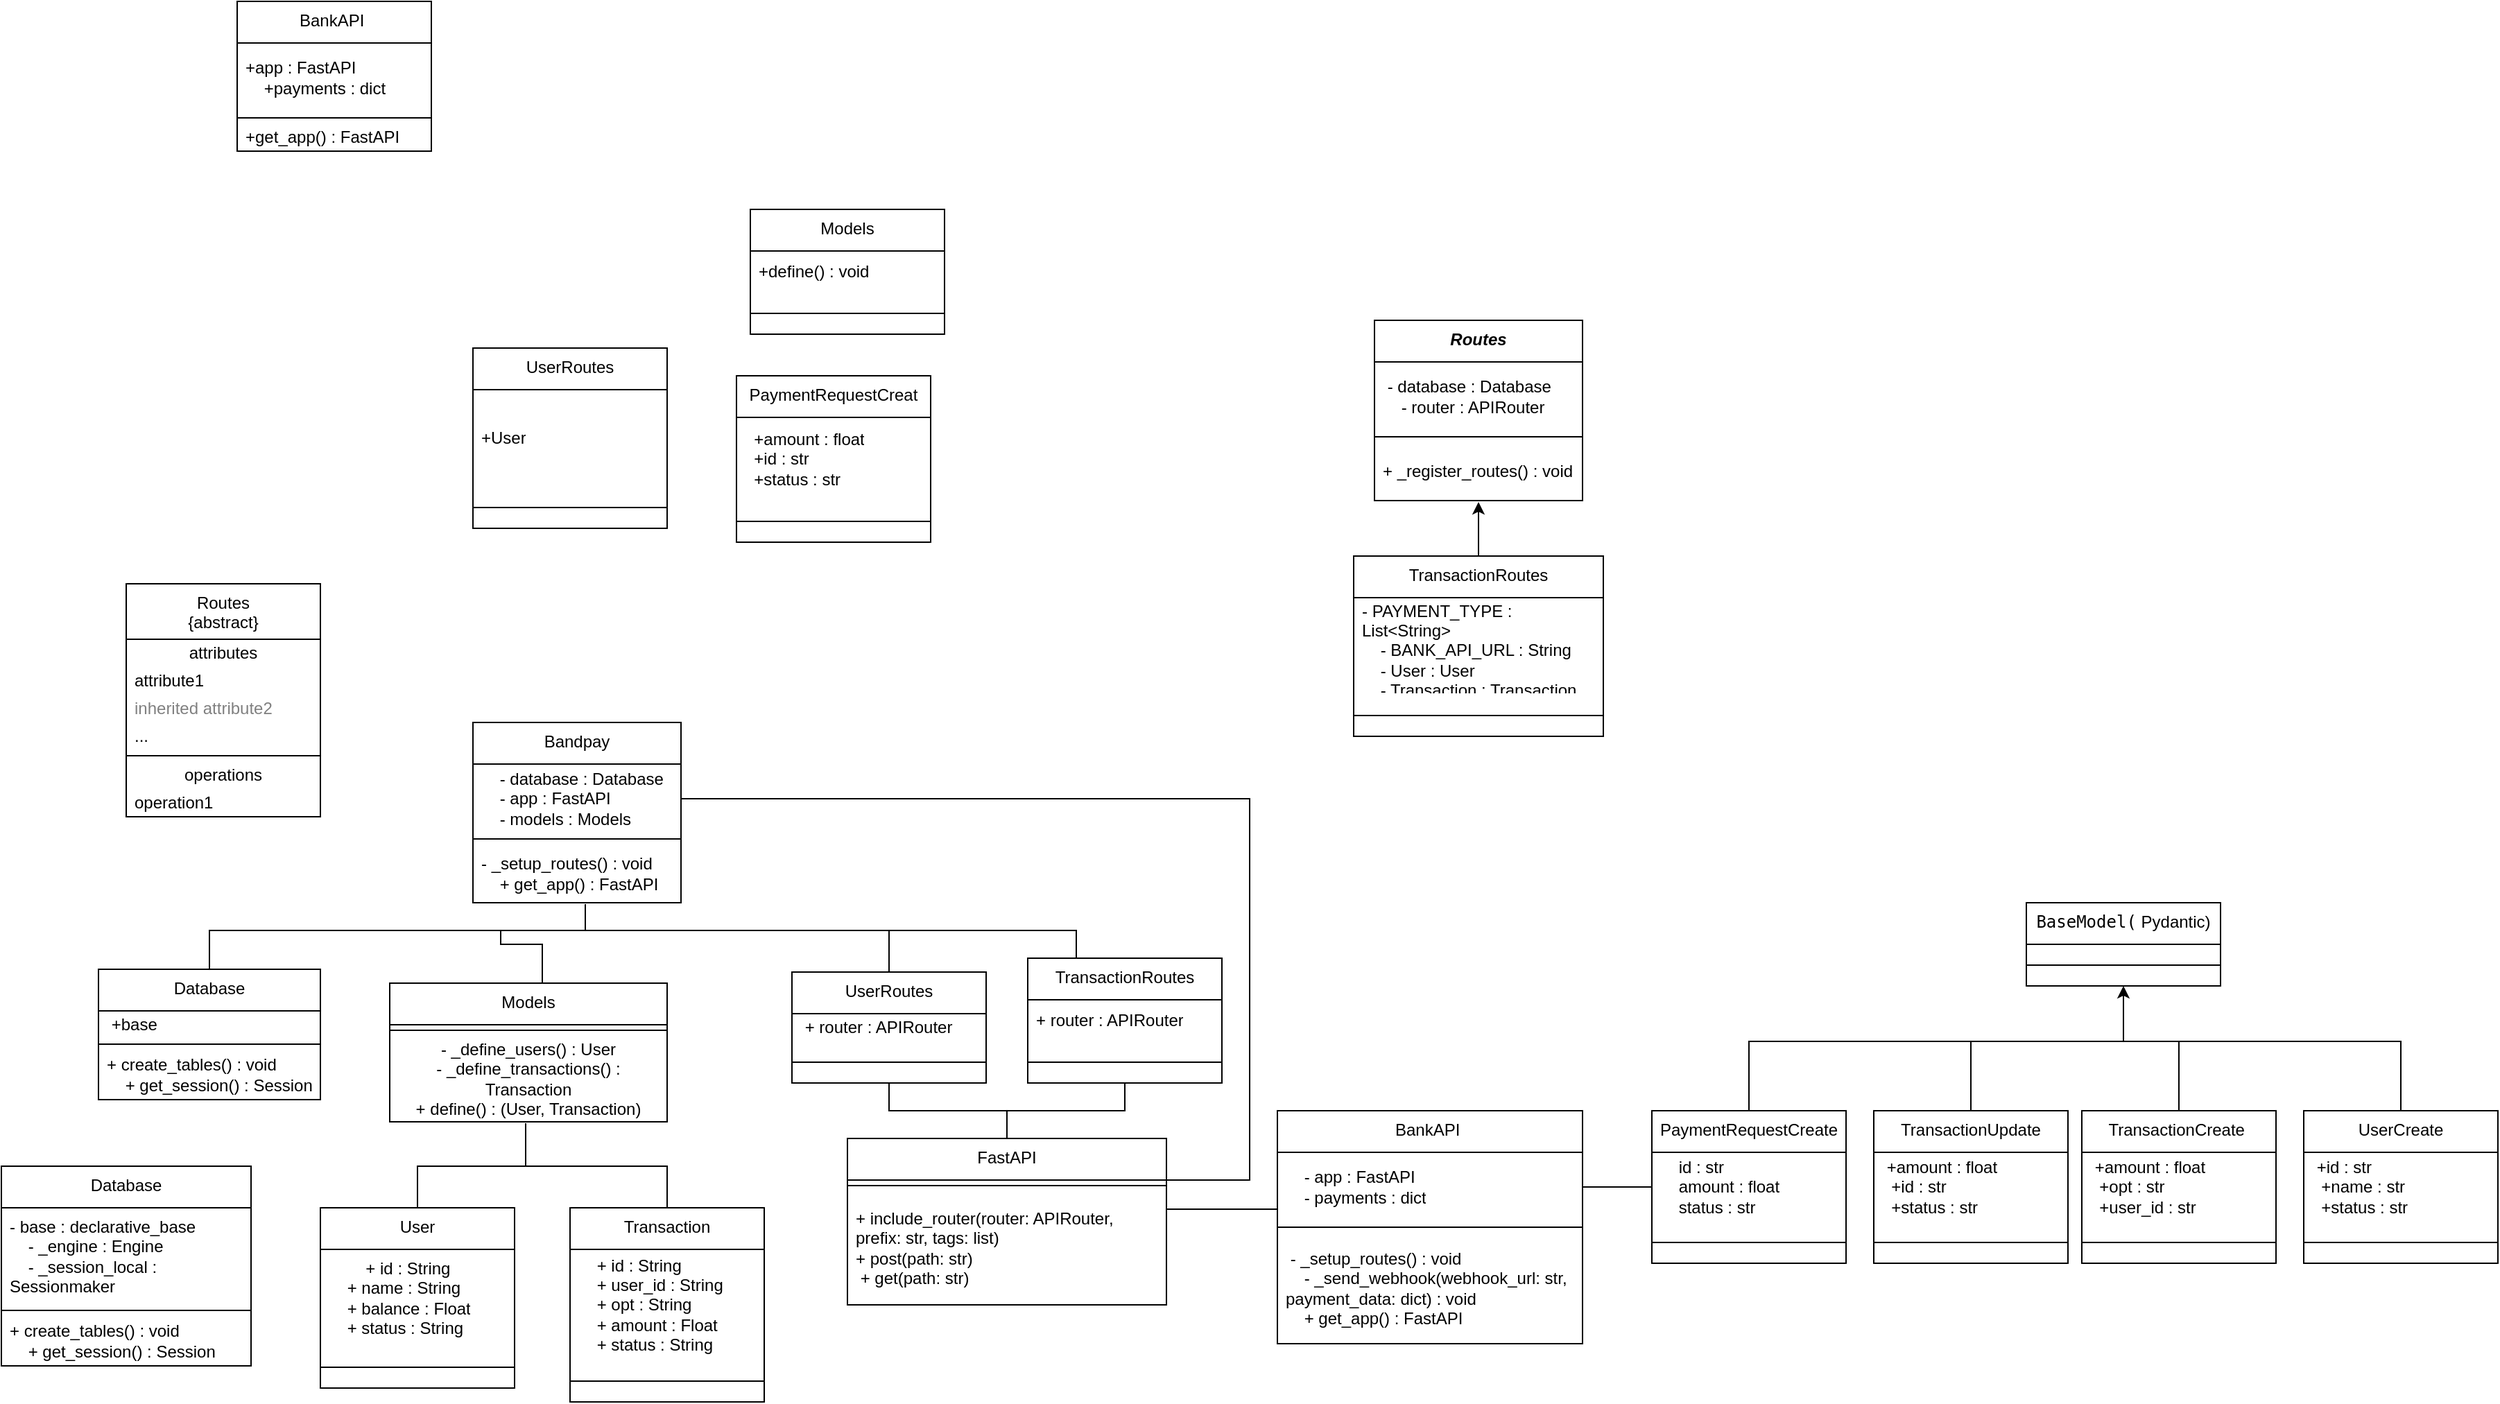 <mxfile version="26.0.5">
  <diagram name="Page-1" id="Opu10CO68IdQe3Ck3Klx">
    <mxGraphModel dx="1362" dy="765" grid="1" gridSize="10" guides="1" tooltips="1" connect="1" arrows="1" fold="1" page="1" pageScale="1" pageWidth="827" pageHeight="1169" math="0" shadow="0">
      <root>
        <mxCell id="0" />
        <mxCell id="1" parent="0" />
        <mxCell id="pH7Bs4LpN4uAQdPLpX-Y-2" value="Bandpay" style="swimlane;fontStyle=0;align=center;verticalAlign=top;childLayout=stackLayout;horizontal=1;startSize=30;horizontalStack=0;resizeParent=1;resizeParentMax=0;resizeLast=0;collapsible=0;marginBottom=0;html=1;whiteSpace=wrap;" vertex="1" parent="1">
          <mxGeometry x="370" y="610" width="150" height="130" as="geometry" />
        </mxCell>
        <mxCell id="pH7Bs4LpN4uAQdPLpX-Y-3" value="&lt;div&gt;&lt;div&gt;&amp;nbsp; &amp;nbsp; - database : Database&lt;/div&gt;&lt;div&gt;&amp;nbsp; &amp;nbsp; - app : FastAPI&lt;/div&gt;&lt;div&gt;&amp;nbsp; &amp;nbsp; - models : Models&lt;/div&gt;&lt;/div&gt;" style="text;html=1;strokeColor=none;fillColor=none;align=left;verticalAlign=middle;spacingLeft=4;spacingRight=4;overflow=hidden;rotatable=0;points=[[0,0.5],[1,0.5]];portConstraint=eastwest;whiteSpace=wrap;" vertex="1" parent="pH7Bs4LpN4uAQdPLpX-Y-2">
          <mxGeometry y="30" width="150" height="50" as="geometry" />
        </mxCell>
        <mxCell id="pH7Bs4LpN4uAQdPLpX-Y-4" value="" style="line;strokeWidth=1;fillColor=none;align=left;verticalAlign=middle;spacingTop=-1;spacingLeft=3;spacingRight=3;rotatable=0;labelPosition=right;points=[];portConstraint=eastwest;" vertex="1" parent="pH7Bs4LpN4uAQdPLpX-Y-2">
          <mxGeometry y="80" width="150" height="8" as="geometry" />
        </mxCell>
        <mxCell id="pH7Bs4LpN4uAQdPLpX-Y-5" value="&lt;div&gt;- _setup_routes() : void&lt;/div&gt;&lt;div&gt;&amp;nbsp; &amp;nbsp; + get_app() : FastAPI&lt;/div&gt;" style="text;html=1;strokeColor=none;fillColor=none;align=left;verticalAlign=middle;spacingLeft=4;spacingRight=4;overflow=hidden;rotatable=0;points=[[0,0.5],[1,0.5]];portConstraint=eastwest;whiteSpace=wrap;" vertex="1" parent="pH7Bs4LpN4uAQdPLpX-Y-2">
          <mxGeometry y="88" width="150" height="42" as="geometry" />
        </mxCell>
        <mxCell id="pH7Bs4LpN4uAQdPLpX-Y-6" value="Database" style="swimlane;fontStyle=0;align=center;verticalAlign=top;childLayout=stackLayout;horizontal=1;startSize=30;horizontalStack=0;resizeParent=1;resizeParentMax=0;resizeLast=0;collapsible=0;marginBottom=0;html=1;whiteSpace=wrap;" vertex="1" parent="1">
          <mxGeometry x="30" y="930" width="180" height="144" as="geometry" />
        </mxCell>
        <mxCell id="pH7Bs4LpN4uAQdPLpX-Y-7" value="&lt;div&gt;- base : declarative_base&lt;/div&gt;&lt;div&gt;&amp;nbsp; &amp;nbsp; - _engine : Engine&lt;/div&gt;&lt;div&gt;&amp;nbsp; &amp;nbsp; - _session_local : Sessionmaker&lt;/div&gt;" style="text;html=1;strokeColor=none;fillColor=none;align=left;verticalAlign=middle;spacingLeft=4;spacingRight=4;overflow=hidden;rotatable=0;points=[[0,0.5],[1,0.5]];portConstraint=eastwest;whiteSpace=wrap;" vertex="1" parent="pH7Bs4LpN4uAQdPLpX-Y-6">
          <mxGeometry y="30" width="180" height="70" as="geometry" />
        </mxCell>
        <mxCell id="pH7Bs4LpN4uAQdPLpX-Y-8" value="" style="line;strokeWidth=1;fillColor=none;align=left;verticalAlign=middle;spacingTop=-1;spacingLeft=3;spacingRight=3;rotatable=0;labelPosition=right;points=[];portConstraint=eastwest;" vertex="1" parent="pH7Bs4LpN4uAQdPLpX-Y-6">
          <mxGeometry y="100" width="180" height="8" as="geometry" />
        </mxCell>
        <mxCell id="pH7Bs4LpN4uAQdPLpX-Y-9" value="&lt;div&gt;+ create_tables() : void&lt;/div&gt;&lt;div&gt;&amp;nbsp; &amp;nbsp; + get_session() : Session&lt;/div&gt;" style="text;html=1;strokeColor=none;fillColor=none;align=left;verticalAlign=middle;spacingLeft=4;spacingRight=4;overflow=hidden;rotatable=0;points=[[0,0.5],[1,0.5]];portConstraint=eastwest;whiteSpace=wrap;" vertex="1" parent="pH7Bs4LpN4uAQdPLpX-Y-6">
          <mxGeometry y="108" width="180" height="36" as="geometry" />
        </mxCell>
        <mxCell id="pH7Bs4LpN4uAQdPLpX-Y-97" style="edgeStyle=orthogonalEdgeStyle;rounded=0;orthogonalLoop=1;jettySize=auto;html=1;endArrow=none;endFill=0;" edge="1" parent="1" source="pH7Bs4LpN4uAQdPLpX-Y-10">
          <mxGeometry relative="1" as="geometry">
            <mxPoint x="1600" y="840" as="targetPoint" />
            <Array as="points">
              <mxPoint x="1760" y="840" />
            </Array>
          </mxGeometry>
        </mxCell>
        <mxCell id="pH7Bs4LpN4uAQdPLpX-Y-10" value="UserCreate" style="swimlane;fontStyle=0;align=center;verticalAlign=top;childLayout=stackLayout;horizontal=1;startSize=30;horizontalStack=0;resizeParent=1;resizeParentMax=0;resizeLast=0;collapsible=0;marginBottom=0;html=1;whiteSpace=wrap;" vertex="1" parent="1">
          <mxGeometry x="1690" y="890" width="140" height="110" as="geometry" />
        </mxCell>
        <mxCell id="pH7Bs4LpN4uAQdPLpX-Y-11" value="&lt;div&gt;&amp;nbsp;+id : str&lt;/div&gt;&lt;div&gt;&amp;nbsp; +name : str&lt;/div&gt;&lt;div&gt;&amp;nbsp; +status : str&lt;/div&gt;" style="text;html=1;strokeColor=none;fillColor=none;align=left;verticalAlign=middle;spacingLeft=4;spacingRight=4;overflow=hidden;rotatable=0;points=[[0,0.5],[1,0.5]];portConstraint=eastwest;whiteSpace=wrap;" vertex="1" parent="pH7Bs4LpN4uAQdPLpX-Y-10">
          <mxGeometry y="30" width="140" height="50" as="geometry" />
        </mxCell>
        <mxCell id="pH7Bs4LpN4uAQdPLpX-Y-12" value="" style="line;strokeWidth=1;fillColor=none;align=left;verticalAlign=middle;spacingTop=-1;spacingLeft=3;spacingRight=3;rotatable=0;labelPosition=right;points=[];portConstraint=eastwest;" vertex="1" parent="pH7Bs4LpN4uAQdPLpX-Y-10">
          <mxGeometry y="80" width="140" height="30" as="geometry" />
        </mxCell>
        <mxCell id="pH7Bs4LpN4uAQdPLpX-Y-13" value="Models" style="swimlane;fontStyle=0;align=center;verticalAlign=top;childLayout=stackLayout;horizontal=1;startSize=30;horizontalStack=0;resizeParent=1;resizeParentMax=0;resizeLast=0;collapsible=0;marginBottom=0;html=1;whiteSpace=wrap;" vertex="1" parent="1">
          <mxGeometry x="570" y="240" width="140" height="90" as="geometry" />
        </mxCell>
        <mxCell id="pH7Bs4LpN4uAQdPLpX-Y-14" value="+define() : void" style="text;html=1;strokeColor=none;fillColor=none;align=left;verticalAlign=middle;spacingLeft=4;spacingRight=4;overflow=hidden;rotatable=0;points=[[0,0.5],[1,0.5]];portConstraint=eastwest;whiteSpace=wrap;" vertex="1" parent="pH7Bs4LpN4uAQdPLpX-Y-13">
          <mxGeometry y="30" width="140" height="30" as="geometry" />
        </mxCell>
        <mxCell id="pH7Bs4LpN4uAQdPLpX-Y-15" value="" style="line;strokeWidth=1;fillColor=none;align=left;verticalAlign=middle;spacingTop=-1;spacingLeft=3;spacingRight=3;rotatable=0;labelPosition=right;points=[];portConstraint=eastwest;" vertex="1" parent="pH7Bs4LpN4uAQdPLpX-Y-13">
          <mxGeometry y="60" width="140" height="30" as="geometry" />
        </mxCell>
        <mxCell id="pH7Bs4LpN4uAQdPLpX-Y-16" value="BankAPI&amp;nbsp;" style="swimlane;fontStyle=0;align=center;verticalAlign=top;childLayout=stackLayout;horizontal=1;startSize=30;horizontalStack=0;resizeParent=1;resizeParentMax=0;resizeLast=0;collapsible=0;marginBottom=0;html=1;whiteSpace=wrap;" vertex="1" parent="1">
          <mxGeometry x="200" y="90" width="140" height="108" as="geometry" />
        </mxCell>
        <mxCell id="pH7Bs4LpN4uAQdPLpX-Y-17" value="&lt;div&gt;&lt;div&gt;+app : FastAPI&lt;/div&gt;&lt;div&gt;&amp;nbsp; &amp;nbsp; +payments : dict&lt;/div&gt;&lt;/div&gt;" style="text;html=1;strokeColor=none;fillColor=none;align=left;verticalAlign=middle;spacingLeft=4;spacingRight=4;overflow=hidden;rotatable=0;points=[[0,0.5],[1,0.5]];portConstraint=eastwest;whiteSpace=wrap;" vertex="1" parent="pH7Bs4LpN4uAQdPLpX-Y-16">
          <mxGeometry y="30" width="140" height="50" as="geometry" />
        </mxCell>
        <mxCell id="pH7Bs4LpN4uAQdPLpX-Y-18" value="" style="line;strokeWidth=1;fillColor=none;align=left;verticalAlign=middle;spacingTop=-1;spacingLeft=3;spacingRight=3;rotatable=0;labelPosition=right;points=[];portConstraint=eastwest;" vertex="1" parent="pH7Bs4LpN4uAQdPLpX-Y-16">
          <mxGeometry y="80" width="140" height="8" as="geometry" />
        </mxCell>
        <mxCell id="pH7Bs4LpN4uAQdPLpX-Y-19" value="+get_app() : FastAPI" style="text;html=1;strokeColor=none;fillColor=none;align=left;verticalAlign=middle;spacingLeft=4;spacingRight=4;overflow=hidden;rotatable=0;points=[[0,0.5],[1,0.5]];portConstraint=eastwest;whiteSpace=wrap;" vertex="1" parent="pH7Bs4LpN4uAQdPLpX-Y-16">
          <mxGeometry y="88" width="140" height="20" as="geometry" />
        </mxCell>
        <mxCell id="pH7Bs4LpN4uAQdPLpX-Y-23" value="TransactionRoutes" style="swimlane;fontStyle=0;align=center;verticalAlign=top;childLayout=stackLayout;horizontal=1;startSize=30;horizontalStack=0;resizeParent=1;resizeParentMax=0;resizeLast=0;collapsible=0;marginBottom=0;html=1;whiteSpace=wrap;" vertex="1" parent="1">
          <mxGeometry x="1005" y="490" width="180" height="130" as="geometry" />
        </mxCell>
        <mxCell id="pH7Bs4LpN4uAQdPLpX-Y-24" value="&lt;div&gt;- PAYMENT_TYPE : List&amp;lt;String&amp;gt;&lt;/div&gt;&lt;div&gt;&amp;nbsp; &amp;nbsp; - BANK_API_URL : String&lt;/div&gt;&lt;div&gt;&amp;nbsp; &amp;nbsp; - User : User&lt;/div&gt;&lt;div&gt;&amp;nbsp; &amp;nbsp; - Transaction : Transaction&lt;/div&gt;" style="text;html=1;strokeColor=none;fillColor=none;align=left;verticalAlign=middle;spacingLeft=4;spacingRight=4;overflow=hidden;rotatable=0;points=[[0,0.5],[1,0.5]];portConstraint=eastwest;whiteSpace=wrap;" vertex="1" parent="pH7Bs4LpN4uAQdPLpX-Y-23">
          <mxGeometry y="30" width="180" height="70" as="geometry" />
        </mxCell>
        <mxCell id="pH7Bs4LpN4uAQdPLpX-Y-25" value="" style="line;strokeWidth=1;fillColor=none;align=left;verticalAlign=middle;spacingTop=-1;spacingLeft=3;spacingRight=3;rotatable=0;labelPosition=right;points=[];portConstraint=eastwest;" vertex="1" parent="pH7Bs4LpN4uAQdPLpX-Y-23">
          <mxGeometry y="100" width="180" height="30" as="geometry" />
        </mxCell>
        <mxCell id="pH7Bs4LpN4uAQdPLpX-Y-26" value="UserRoutes" style="swimlane;fontStyle=0;align=center;verticalAlign=top;childLayout=stackLayout;horizontal=1;startSize=30;horizontalStack=0;resizeParent=1;resizeParentMax=0;resizeLast=0;collapsible=0;marginBottom=0;html=1;whiteSpace=wrap;" vertex="1" parent="1">
          <mxGeometry x="370" y="340" width="140" height="130" as="geometry" />
        </mxCell>
        <mxCell id="pH7Bs4LpN4uAQdPLpX-Y-27" value="+User" style="text;html=1;strokeColor=none;fillColor=none;align=left;verticalAlign=middle;spacingLeft=4;spacingRight=4;overflow=hidden;rotatable=0;points=[[0,0.5],[1,0.5]];portConstraint=eastwest;whiteSpace=wrap;" vertex="1" parent="pH7Bs4LpN4uAQdPLpX-Y-26">
          <mxGeometry y="30" width="140" height="70" as="geometry" />
        </mxCell>
        <mxCell id="pH7Bs4LpN4uAQdPLpX-Y-28" value="" style="line;strokeWidth=1;fillColor=none;align=left;verticalAlign=middle;spacingTop=-1;spacingLeft=3;spacingRight=3;rotatable=0;labelPosition=right;points=[];portConstraint=eastwest;" vertex="1" parent="pH7Bs4LpN4uAQdPLpX-Y-26">
          <mxGeometry y="100" width="140" height="30" as="geometry" />
        </mxCell>
        <mxCell id="pH7Bs4LpN4uAQdPLpX-Y-29" value="PaymentRequestCreat" style="swimlane;fontStyle=0;align=center;verticalAlign=top;childLayout=stackLayout;horizontal=1;startSize=30;horizontalStack=0;resizeParent=1;resizeParentMax=0;resizeLast=0;collapsible=0;marginBottom=0;html=1;whiteSpace=wrap;" vertex="1" parent="1">
          <mxGeometry x="560" y="360" width="140" height="120" as="geometry" />
        </mxCell>
        <mxCell id="pH7Bs4LpN4uAQdPLpX-Y-30" value="&lt;div&gt;&amp;nbsp; +amount : float&lt;/div&gt;&lt;div&gt;&amp;nbsp; +id : str&lt;/div&gt;&lt;div&gt;&amp;nbsp; +status : str&lt;/div&gt;" style="text;html=1;strokeColor=none;fillColor=none;align=left;verticalAlign=middle;spacingLeft=4;spacingRight=4;overflow=hidden;rotatable=0;points=[[0,0.5],[1,0.5]];portConstraint=eastwest;whiteSpace=wrap;" vertex="1" parent="pH7Bs4LpN4uAQdPLpX-Y-29">
          <mxGeometry y="30" width="140" height="60" as="geometry" />
        </mxCell>
        <mxCell id="pH7Bs4LpN4uAQdPLpX-Y-31" value="" style="line;strokeWidth=1;fillColor=none;align=left;verticalAlign=middle;spacingTop=-1;spacingLeft=3;spacingRight=3;rotatable=0;labelPosition=right;points=[];portConstraint=eastwest;" vertex="1" parent="pH7Bs4LpN4uAQdPLpX-Y-29">
          <mxGeometry y="90" width="140" height="30" as="geometry" />
        </mxCell>
        <mxCell id="pH7Bs4LpN4uAQdPLpX-Y-100" style="edgeStyle=orthogonalEdgeStyle;rounded=0;orthogonalLoop=1;jettySize=auto;html=1;endArrow=none;endFill=0;exitX=0.5;exitY=0;exitDx=0;exitDy=0;" edge="1" parent="1" source="pH7Bs4LpN4uAQdPLpX-Y-32">
          <mxGeometry relative="1" as="geometry">
            <mxPoint x="400" y="930" as="targetPoint" />
            <Array as="points">
              <mxPoint x="510" y="930" />
            </Array>
          </mxGeometry>
        </mxCell>
        <mxCell id="pH7Bs4LpN4uAQdPLpX-Y-32" value="Transaction" style="swimlane;fontStyle=0;align=center;verticalAlign=top;childLayout=stackLayout;horizontal=1;startSize=30;horizontalStack=0;resizeParent=1;resizeParentMax=0;resizeLast=0;collapsible=0;marginBottom=0;html=1;whiteSpace=wrap;" vertex="1" parent="1">
          <mxGeometry x="440" y="960" width="140" height="140" as="geometry" />
        </mxCell>
        <mxCell id="pH7Bs4LpN4uAQdPLpX-Y-33" value="&lt;div&gt;&amp;nbsp; &amp;nbsp; + id : String&lt;/div&gt;&lt;div&gt;&amp;nbsp; &amp;nbsp; + user_id : String&lt;/div&gt;&lt;div&gt;&amp;nbsp; &amp;nbsp; + opt : String&lt;/div&gt;&lt;div&gt;&amp;nbsp; &amp;nbsp; + amount : Float&lt;/div&gt;&lt;div&gt;&amp;nbsp; &amp;nbsp; + status : String&lt;/div&gt;" style="text;html=1;strokeColor=none;fillColor=none;align=left;verticalAlign=middle;spacingLeft=4;spacingRight=4;overflow=hidden;rotatable=0;points=[[0,0.5],[1,0.5]];portConstraint=eastwest;whiteSpace=wrap;" vertex="1" parent="pH7Bs4LpN4uAQdPLpX-Y-32">
          <mxGeometry y="30" width="140" height="80" as="geometry" />
        </mxCell>
        <mxCell id="pH7Bs4LpN4uAQdPLpX-Y-34" value="" style="line;strokeWidth=1;fillColor=none;align=left;verticalAlign=middle;spacingTop=-1;spacingLeft=3;spacingRight=3;rotatable=0;labelPosition=right;points=[];portConstraint=eastwest;" vertex="1" parent="pH7Bs4LpN4uAQdPLpX-Y-32">
          <mxGeometry y="110" width="140" height="30" as="geometry" />
        </mxCell>
        <mxCell id="pH7Bs4LpN4uAQdPLpX-Y-96" style="edgeStyle=orthogonalEdgeStyle;rounded=0;orthogonalLoop=1;jettySize=auto;html=1;endArrow=none;endFill=0;" edge="1" parent="1" source="pH7Bs4LpN4uAQdPLpX-Y-35">
          <mxGeometry relative="1" as="geometry">
            <mxPoint x="1560" y="840" as="targetPoint" />
            <Array as="points">
              <mxPoint x="1600" y="840" />
              <mxPoint x="1550" y="840" />
            </Array>
          </mxGeometry>
        </mxCell>
        <mxCell id="pH7Bs4LpN4uAQdPLpX-Y-35" value="TransactionCreate&amp;nbsp;" style="swimlane;fontStyle=0;align=center;verticalAlign=top;childLayout=stackLayout;horizontal=1;startSize=30;horizontalStack=0;resizeParent=1;resizeParentMax=0;resizeLast=0;collapsible=0;marginBottom=0;html=1;whiteSpace=wrap;" vertex="1" parent="1">
          <mxGeometry x="1530" y="890" width="140" height="110" as="geometry" />
        </mxCell>
        <mxCell id="pH7Bs4LpN4uAQdPLpX-Y-36" value="&lt;div&gt;&amp;nbsp;+amount : float&lt;/div&gt;&lt;div&gt;&amp;nbsp; +opt : str&lt;/div&gt;&lt;div&gt;&amp;nbsp; +user_id : str&lt;/div&gt;" style="text;html=1;strokeColor=none;fillColor=none;align=left;verticalAlign=middle;spacingLeft=4;spacingRight=4;overflow=hidden;rotatable=0;points=[[0,0.5],[1,0.5]];portConstraint=eastwest;whiteSpace=wrap;" vertex="1" parent="pH7Bs4LpN4uAQdPLpX-Y-35">
          <mxGeometry y="30" width="140" height="50" as="geometry" />
        </mxCell>
        <mxCell id="pH7Bs4LpN4uAQdPLpX-Y-37" value="" style="line;strokeWidth=1;fillColor=none;align=left;verticalAlign=middle;spacingTop=-1;spacingLeft=3;spacingRight=3;rotatable=0;labelPosition=right;points=[];portConstraint=eastwest;" vertex="1" parent="pH7Bs4LpN4uAQdPLpX-Y-35">
          <mxGeometry y="80" width="140" height="30" as="geometry" />
        </mxCell>
        <mxCell id="pH7Bs4LpN4uAQdPLpX-Y-98" style="edgeStyle=orthogonalEdgeStyle;rounded=0;orthogonalLoop=1;jettySize=auto;html=1;exitX=0.5;exitY=0;exitDx=0;exitDy=0;endArrow=none;endFill=0;" edge="1" parent="1" source="pH7Bs4LpN4uAQdPLpX-Y-38">
          <mxGeometry relative="1" as="geometry">
            <mxPoint x="1450" y="840" as="targetPoint" />
          </mxGeometry>
        </mxCell>
        <mxCell id="pH7Bs4LpN4uAQdPLpX-Y-38" value="TransactionUpdate" style="swimlane;fontStyle=0;align=center;verticalAlign=top;childLayout=stackLayout;horizontal=1;startSize=30;horizontalStack=0;resizeParent=1;resizeParentMax=0;resizeLast=0;collapsible=0;marginBottom=0;html=1;whiteSpace=wrap;" vertex="1" parent="1">
          <mxGeometry x="1380" y="890" width="140" height="110" as="geometry" />
        </mxCell>
        <mxCell id="pH7Bs4LpN4uAQdPLpX-Y-39" value="&lt;div&gt;&amp;nbsp;+amount : float&lt;/div&gt;&lt;div&gt;&amp;nbsp; +id : str&lt;/div&gt;&lt;div&gt;&amp;nbsp; +status : str&lt;/div&gt;" style="text;html=1;strokeColor=none;fillColor=none;align=left;verticalAlign=middle;spacingLeft=4;spacingRight=4;overflow=hidden;rotatable=0;points=[[0,0.5],[1,0.5]];portConstraint=eastwest;whiteSpace=wrap;" vertex="1" parent="pH7Bs4LpN4uAQdPLpX-Y-38">
          <mxGeometry y="30" width="140" height="50" as="geometry" />
        </mxCell>
        <mxCell id="pH7Bs4LpN4uAQdPLpX-Y-40" value="" style="line;strokeWidth=1;fillColor=none;align=left;verticalAlign=middle;spacingTop=-1;spacingLeft=3;spacingRight=3;rotatable=0;labelPosition=right;points=[];portConstraint=eastwest;" vertex="1" parent="pH7Bs4LpN4uAQdPLpX-Y-38">
          <mxGeometry y="80" width="140" height="30" as="geometry" />
        </mxCell>
        <mxCell id="pH7Bs4LpN4uAQdPLpX-Y-41" value="User" style="swimlane;fontStyle=0;align=center;verticalAlign=top;childLayout=stackLayout;horizontal=1;startSize=30;horizontalStack=0;resizeParent=1;resizeParentMax=0;resizeLast=0;collapsible=0;marginBottom=0;html=1;whiteSpace=wrap;" vertex="1" parent="1">
          <mxGeometry x="260" y="960" width="140" height="130" as="geometry" />
        </mxCell>
        <mxCell id="pH7Bs4LpN4uAQdPLpX-Y-42" value="&lt;div&gt;&amp;nbsp;&lt;span style=&quot;white-space: pre;&quot;&gt;&#x9;&lt;/span&gt;+ id : String&lt;/div&gt;&lt;div&gt;&amp;nbsp; &amp;nbsp; + name : String&lt;/div&gt;&lt;div&gt;&amp;nbsp; &amp;nbsp; + balance : Float&lt;/div&gt;&lt;div&gt;&amp;nbsp; &amp;nbsp; + status : String&lt;/div&gt;" style="text;html=1;strokeColor=none;fillColor=none;align=left;verticalAlign=middle;spacingLeft=4;spacingRight=4;overflow=hidden;rotatable=0;points=[[0,0.5],[1,0.5]];portConstraint=eastwest;whiteSpace=wrap;" vertex="1" parent="pH7Bs4LpN4uAQdPLpX-Y-41">
          <mxGeometry y="30" width="140" height="70" as="geometry" />
        </mxCell>
        <mxCell id="pH7Bs4LpN4uAQdPLpX-Y-43" value="" style="line;strokeWidth=1;fillColor=none;align=left;verticalAlign=middle;spacingTop=-1;spacingLeft=3;spacingRight=3;rotatable=0;labelPosition=right;points=[];portConstraint=eastwest;" vertex="1" parent="pH7Bs4LpN4uAQdPLpX-Y-41">
          <mxGeometry y="100" width="140" height="30" as="geometry" />
        </mxCell>
        <mxCell id="pH7Bs4LpN4uAQdPLpX-Y-44" value="Database" style="swimlane;fontStyle=0;align=center;verticalAlign=top;childLayout=stackLayout;horizontal=1;startSize=30;horizontalStack=0;resizeParent=1;resizeParentMax=0;resizeLast=0;collapsible=0;marginBottom=0;html=1;whiteSpace=wrap;" vertex="1" parent="1">
          <mxGeometry x="100" y="788" width="160" height="94" as="geometry" />
        </mxCell>
        <mxCell id="pH7Bs4LpN4uAQdPLpX-Y-45" value="&lt;div&gt;&lt;div&gt;&amp;nbsp;+base&lt;/div&gt;&lt;div&gt;&amp;nbsp;&amp;nbsp;&lt;/div&gt;&lt;/div&gt;" style="text;html=1;strokeColor=none;fillColor=none;align=left;verticalAlign=middle;spacingLeft=4;spacingRight=4;overflow=hidden;rotatable=0;points=[[0,0.5],[1,0.5]];portConstraint=eastwest;whiteSpace=wrap;" vertex="1" parent="pH7Bs4LpN4uAQdPLpX-Y-44">
          <mxGeometry y="30" width="160" height="20" as="geometry" />
        </mxCell>
        <mxCell id="pH7Bs4LpN4uAQdPLpX-Y-46" value="" style="line;strokeWidth=1;fillColor=none;align=left;verticalAlign=middle;spacingTop=-1;spacingLeft=3;spacingRight=3;rotatable=0;labelPosition=right;points=[];portConstraint=eastwest;" vertex="1" parent="pH7Bs4LpN4uAQdPLpX-Y-44">
          <mxGeometry y="50" width="160" height="8" as="geometry" />
        </mxCell>
        <mxCell id="pH7Bs4LpN4uAQdPLpX-Y-47" value="&lt;div&gt;+ create_tables() : void&lt;/div&gt;&lt;div&gt;&amp;nbsp; &amp;nbsp; + get_session() : Session&lt;/div&gt;" style="text;html=1;strokeColor=none;fillColor=none;align=left;verticalAlign=middle;spacingLeft=4;spacingRight=4;overflow=hidden;rotatable=0;points=[[0,0.5],[1,0.5]];portConstraint=eastwest;whiteSpace=wrap;" vertex="1" parent="pH7Bs4LpN4uAQdPLpX-Y-44">
          <mxGeometry y="58" width="160" height="36" as="geometry" />
        </mxCell>
        <mxCell id="pH7Bs4LpN4uAQdPLpX-Y-75" style="edgeStyle=orthogonalEdgeStyle;rounded=0;orthogonalLoop=1;jettySize=auto;html=1;exitX=0.5;exitY=1;exitDx=0;exitDy=0;entryX=0.5;entryY=0;entryDx=0;entryDy=0;endArrow=none;endFill=0;" edge="1" parent="1" source="pH7Bs4LpN4uAQdPLpX-Y-54" target="pH7Bs4LpN4uAQdPLpX-Y-60">
          <mxGeometry relative="1" as="geometry" />
        </mxCell>
        <mxCell id="pH7Bs4LpN4uAQdPLpX-Y-54" value="UserRoutes" style="swimlane;fontStyle=0;align=center;verticalAlign=top;childLayout=stackLayout;horizontal=1;startSize=30;horizontalStack=0;resizeParent=1;resizeParentMax=0;resizeLast=0;collapsible=0;marginBottom=0;html=1;whiteSpace=wrap;" vertex="1" parent="1">
          <mxGeometry x="600" y="790" width="140" height="80" as="geometry" />
        </mxCell>
        <mxCell id="pH7Bs4LpN4uAQdPLpX-Y-55" value="&amp;nbsp;+ router : APIRouter" style="text;html=1;strokeColor=none;fillColor=none;align=left;verticalAlign=middle;spacingLeft=4;spacingRight=4;overflow=hidden;rotatable=0;points=[[0,0.5],[1,0.5]];portConstraint=eastwest;whiteSpace=wrap;" vertex="1" parent="pH7Bs4LpN4uAQdPLpX-Y-54">
          <mxGeometry y="30" width="140" height="20" as="geometry" />
        </mxCell>
        <mxCell id="pH7Bs4LpN4uAQdPLpX-Y-56" value="" style="line;strokeWidth=1;fillColor=none;align=left;verticalAlign=middle;spacingTop=-1;spacingLeft=3;spacingRight=3;rotatable=0;labelPosition=right;points=[];portConstraint=eastwest;" vertex="1" parent="pH7Bs4LpN4uAQdPLpX-Y-54">
          <mxGeometry y="50" width="140" height="30" as="geometry" />
        </mxCell>
        <mxCell id="pH7Bs4LpN4uAQdPLpX-Y-74" style="edgeStyle=orthogonalEdgeStyle;rounded=0;orthogonalLoop=1;jettySize=auto;html=1;exitX=0.5;exitY=1;exitDx=0;exitDy=0;entryX=0.5;entryY=0;entryDx=0;entryDy=0;endArrow=none;endFill=0;" edge="1" parent="1" source="pH7Bs4LpN4uAQdPLpX-Y-57" target="pH7Bs4LpN4uAQdPLpX-Y-60">
          <mxGeometry relative="1" as="geometry" />
        </mxCell>
        <mxCell id="pH7Bs4LpN4uAQdPLpX-Y-77" style="edgeStyle=orthogonalEdgeStyle;rounded=0;orthogonalLoop=1;jettySize=auto;html=1;exitX=0.25;exitY=0;exitDx=0;exitDy=0;endArrow=none;endFill=0;" edge="1" parent="1" source="pH7Bs4LpN4uAQdPLpX-Y-57">
          <mxGeometry relative="1" as="geometry">
            <mxPoint x="670" y="760" as="targetPoint" />
            <Array as="points">
              <mxPoint x="805" y="760" />
            </Array>
          </mxGeometry>
        </mxCell>
        <mxCell id="pH7Bs4LpN4uAQdPLpX-Y-57" value="TransactionRoutes" style="swimlane;fontStyle=0;align=center;verticalAlign=top;childLayout=stackLayout;horizontal=1;startSize=30;horizontalStack=0;resizeParent=1;resizeParentMax=0;resizeLast=0;collapsible=0;marginBottom=0;html=1;whiteSpace=wrap;" vertex="1" parent="1">
          <mxGeometry x="770" y="780" width="140" height="90" as="geometry" />
        </mxCell>
        <mxCell id="pH7Bs4LpN4uAQdPLpX-Y-58" value="+ router : APIRouter" style="text;html=1;strokeColor=none;fillColor=none;align=left;verticalAlign=middle;spacingLeft=4;spacingRight=4;overflow=hidden;rotatable=0;points=[[0,0.5],[1,0.5]];portConstraint=eastwest;whiteSpace=wrap;" vertex="1" parent="pH7Bs4LpN4uAQdPLpX-Y-57">
          <mxGeometry y="30" width="140" height="30" as="geometry" />
        </mxCell>
        <mxCell id="pH7Bs4LpN4uAQdPLpX-Y-59" value="" style="line;strokeWidth=1;fillColor=none;align=left;verticalAlign=middle;spacingTop=-1;spacingLeft=3;spacingRight=3;rotatable=0;labelPosition=right;points=[];portConstraint=eastwest;" vertex="1" parent="pH7Bs4LpN4uAQdPLpX-Y-57">
          <mxGeometry y="60" width="140" height="30" as="geometry" />
        </mxCell>
        <mxCell id="pH7Bs4LpN4uAQdPLpX-Y-60" value="FastAPI" style="swimlane;fontStyle=0;align=center;verticalAlign=top;childLayout=stackLayout;horizontal=1;startSize=30;horizontalStack=0;resizeParent=1;resizeParentMax=0;resizeLast=0;collapsible=0;marginBottom=0;html=1;whiteSpace=wrap;" vertex="1" parent="1">
          <mxGeometry x="640" y="910" width="230" height="120" as="geometry" />
        </mxCell>
        <mxCell id="pH7Bs4LpN4uAQdPLpX-Y-62" value="" style="line;strokeWidth=1;fillColor=none;align=left;verticalAlign=middle;spacingTop=-1;spacingLeft=3;spacingRight=3;rotatable=0;labelPosition=right;points=[];portConstraint=eastwest;" vertex="1" parent="pH7Bs4LpN4uAQdPLpX-Y-60">
          <mxGeometry y="30" width="230" height="8" as="geometry" />
        </mxCell>
        <mxCell id="pH7Bs4LpN4uAQdPLpX-Y-63" value="+ include_router(router: APIRouter, prefix: str, tags: list)&lt;div&gt;&lt;div&gt;+ post(path: str)&lt;/div&gt;&lt;div&gt;&amp;nbsp;+ get(path: str)&lt;/div&gt;&lt;/div&gt;" style="text;html=1;strokeColor=none;fillColor=none;align=left;verticalAlign=middle;spacingLeft=4;spacingRight=4;overflow=hidden;rotatable=0;points=[[0,0.5],[1,0.5]];portConstraint=eastwest;whiteSpace=wrap;" vertex="1" parent="pH7Bs4LpN4uAQdPLpX-Y-60">
          <mxGeometry y="38" width="230" height="82" as="geometry" />
        </mxCell>
        <mxCell id="pH7Bs4LpN4uAQdPLpX-Y-70" style="edgeStyle=orthogonalEdgeStyle;rounded=0;orthogonalLoop=1;jettySize=auto;html=1;exitX=0.5;exitY=0;exitDx=0;exitDy=0;endArrow=none;endFill=0;" edge="1" parent="1" source="pH7Bs4LpN4uAQdPLpX-Y-65">
          <mxGeometry relative="1" as="geometry">
            <mxPoint x="390" y="760" as="targetPoint" />
            <Array as="points">
              <mxPoint x="420" y="798" />
              <mxPoint x="420" y="770" />
              <mxPoint x="390" y="770" />
            </Array>
          </mxGeometry>
        </mxCell>
        <mxCell id="pH7Bs4LpN4uAQdPLpX-Y-65" value="Models" style="swimlane;fontStyle=0;align=center;verticalAlign=top;childLayout=stackLayout;horizontal=1;startSize=30;horizontalStack=0;resizeParent=1;resizeParentMax=0;resizeLast=0;collapsible=0;marginBottom=0;html=1;whiteSpace=wrap;" vertex="1" parent="1">
          <mxGeometry x="310" y="798" width="200" height="100" as="geometry" />
        </mxCell>
        <mxCell id="pH7Bs4LpN4uAQdPLpX-Y-67" value="" style="line;strokeWidth=1;fillColor=none;align=left;verticalAlign=middle;spacingTop=-1;spacingLeft=3;spacingRight=3;rotatable=0;labelPosition=right;points=[];portConstraint=eastwest;" vertex="1" parent="pH7Bs4LpN4uAQdPLpX-Y-65">
          <mxGeometry y="30" width="200" height="8" as="geometry" />
        </mxCell>
        <mxCell id="pH7Bs4LpN4uAQdPLpX-Y-68" value="&lt;div style=&quot;&quot;&gt;&lt;span style=&quot;text-wrap-mode: nowrap; background-color: transparent; color: light-dark(rgb(0, 0, 0), rgb(255, 255, 255));&quot;&gt;- _define_users() : User&lt;/span&gt;&lt;/div&gt;&lt;div style=&quot;&quot;&gt;&lt;span style=&quot;text-wrap-mode: nowrap;&quot;&gt;- _define_transactions() : Transaction&lt;/span&gt;&lt;/div&gt;&lt;div style=&quot;&quot;&gt;&lt;span style=&quot;background-color: transparent; color: light-dark(rgb(0, 0, 0), rgb(255, 255, 255)); text-wrap-mode: nowrap;&quot;&gt;+ define() : (User, Transaction)&lt;/span&gt;&lt;/div&gt;" style="text;html=1;strokeColor=none;fillColor=none;align=center;verticalAlign=middle;spacingLeft=4;spacingRight=4;overflow=hidden;rotatable=0;points=[[0,0.5],[1,0.5]];portConstraint=eastwest;whiteSpace=wrap;" vertex="1" parent="pH7Bs4LpN4uAQdPLpX-Y-65">
          <mxGeometry y="38" width="200" height="62" as="geometry" />
        </mxCell>
        <mxCell id="pH7Bs4LpN4uAQdPLpX-Y-69" style="edgeStyle=orthogonalEdgeStyle;rounded=0;orthogonalLoop=1;jettySize=auto;html=1;entryX=0.54;entryY=1.024;entryDx=0;entryDy=0;entryPerimeter=0;endArrow=none;endFill=0;" edge="1" parent="1" source="pH7Bs4LpN4uAQdPLpX-Y-44" target="pH7Bs4LpN4uAQdPLpX-Y-5">
          <mxGeometry relative="1" as="geometry">
            <Array as="points">
              <mxPoint x="180" y="760" />
              <mxPoint x="451" y="760" />
            </Array>
          </mxGeometry>
        </mxCell>
        <mxCell id="pH7Bs4LpN4uAQdPLpX-Y-71" style="edgeStyle=orthogonalEdgeStyle;rounded=0;orthogonalLoop=1;jettySize=auto;html=1;exitX=0.5;exitY=0;exitDx=0;exitDy=0;endArrow=none;endFill=0;" edge="1" parent="1" source="pH7Bs4LpN4uAQdPLpX-Y-54">
          <mxGeometry relative="1" as="geometry">
            <mxPoint x="446" y="760" as="targetPoint" />
            <Array as="points">
              <mxPoint x="670" y="760" />
              <mxPoint x="446" y="760" />
            </Array>
          </mxGeometry>
        </mxCell>
        <mxCell id="pH7Bs4LpN4uAQdPLpX-Y-73" style="edgeStyle=orthogonalEdgeStyle;rounded=0;orthogonalLoop=1;jettySize=auto;html=1;exitX=1;exitY=0.5;exitDx=0;exitDy=0;endArrow=none;endFill=0;entryX=1;entryY=0.25;entryDx=0;entryDy=0;" edge="1" parent="1" source="pH7Bs4LpN4uAQdPLpX-Y-3" target="pH7Bs4LpN4uAQdPLpX-Y-60">
          <mxGeometry relative="1" as="geometry">
            <mxPoint x="640" y="964" as="targetPoint" />
            <Array as="points">
              <mxPoint x="930" y="665" />
              <mxPoint x="930" y="940" />
            </Array>
          </mxGeometry>
        </mxCell>
        <mxCell id="pH7Bs4LpN4uAQdPLpX-Y-78" value="BankAPI&amp;nbsp;" style="swimlane;fontStyle=0;align=center;verticalAlign=top;childLayout=stackLayout;horizontal=1;startSize=30;horizontalStack=0;resizeParent=1;resizeParentMax=0;resizeLast=0;collapsible=0;marginBottom=0;html=1;whiteSpace=wrap;" vertex="1" parent="1">
          <mxGeometry x="950" y="890" width="220" height="168" as="geometry" />
        </mxCell>
        <mxCell id="pH7Bs4LpN4uAQdPLpX-Y-79" value="&lt;div&gt;&amp;nbsp; &amp;nbsp; - app : FastAPI&lt;/div&gt;&lt;div&gt;&amp;nbsp; &amp;nbsp; - payments : dict&lt;/div&gt;" style="text;html=1;strokeColor=none;fillColor=none;align=left;verticalAlign=middle;spacingLeft=4;spacingRight=4;overflow=hidden;rotatable=0;points=[[0,0.5],[1,0.5]];portConstraint=eastwest;whiteSpace=wrap;" vertex="1" parent="pH7Bs4LpN4uAQdPLpX-Y-78">
          <mxGeometry y="30" width="220" height="50" as="geometry" />
        </mxCell>
        <mxCell id="pH7Bs4LpN4uAQdPLpX-Y-80" value="" style="line;strokeWidth=1;fillColor=none;align=left;verticalAlign=middle;spacingTop=-1;spacingLeft=3;spacingRight=3;rotatable=0;labelPosition=right;points=[];portConstraint=eastwest;" vertex="1" parent="pH7Bs4LpN4uAQdPLpX-Y-78">
          <mxGeometry y="80" width="220" height="8" as="geometry" />
        </mxCell>
        <mxCell id="pH7Bs4LpN4uAQdPLpX-Y-81" value="&lt;div&gt;&amp;nbsp;- _setup_routes() : void&lt;/div&gt;&lt;div&gt;&amp;nbsp; &amp;nbsp; - _send_webhook(webhook_url: str, payment_data: dict) : void&lt;/div&gt;&lt;div&gt;&amp;nbsp; &amp;nbsp; + get_app() : FastAPI&lt;/div&gt;" style="text;html=1;strokeColor=none;fillColor=none;align=left;verticalAlign=middle;spacingLeft=4;spacingRight=4;overflow=hidden;rotatable=0;points=[[0,0.5],[1,0.5]];portConstraint=eastwest;whiteSpace=wrap;" vertex="1" parent="pH7Bs4LpN4uAQdPLpX-Y-78">
          <mxGeometry y="88" width="220" height="80" as="geometry" />
        </mxCell>
        <mxCell id="pH7Bs4LpN4uAQdPLpX-Y-94" style="edgeStyle=orthogonalEdgeStyle;rounded=0;orthogonalLoop=1;jettySize=auto;html=1;exitX=0.5;exitY=0;exitDx=0;exitDy=0;" edge="1" parent="1" source="pH7Bs4LpN4uAQdPLpX-Y-82">
          <mxGeometry relative="1" as="geometry">
            <mxPoint x="1560" y="800" as="targetPoint" />
            <Array as="points">
              <mxPoint x="1290" y="840" />
              <mxPoint x="1560" y="840" />
              <mxPoint x="1560" y="800" />
            </Array>
          </mxGeometry>
        </mxCell>
        <mxCell id="pH7Bs4LpN4uAQdPLpX-Y-82" value="PaymentRequestCreate" style="swimlane;fontStyle=0;align=center;verticalAlign=top;childLayout=stackLayout;horizontal=1;startSize=30;horizontalStack=0;resizeParent=1;resizeParentMax=0;resizeLast=0;collapsible=0;marginBottom=0;html=1;whiteSpace=wrap;" vertex="1" parent="1">
          <mxGeometry x="1220" y="890" width="140" height="110" as="geometry" />
        </mxCell>
        <mxCell id="pH7Bs4LpN4uAQdPLpX-Y-83" value="&lt;div&gt;&amp;nbsp; &amp;nbsp; id : str&lt;/div&gt;&lt;div&gt;&amp;nbsp; &amp;nbsp; amount : float&lt;/div&gt;&lt;div&gt;&amp;nbsp; &amp;nbsp; status : str&lt;/div&gt;" style="text;html=1;strokeColor=none;fillColor=none;align=left;verticalAlign=middle;spacingLeft=4;spacingRight=4;overflow=hidden;rotatable=0;points=[[0,0.5],[1,0.5]];portConstraint=eastwest;whiteSpace=wrap;" vertex="1" parent="pH7Bs4LpN4uAQdPLpX-Y-82">
          <mxGeometry y="30" width="140" height="50" as="geometry" />
        </mxCell>
        <mxCell id="pH7Bs4LpN4uAQdPLpX-Y-84" value="" style="line;strokeWidth=1;fillColor=none;align=left;verticalAlign=middle;spacingTop=-1;spacingLeft=3;spacingRight=3;rotatable=0;labelPosition=right;points=[];portConstraint=eastwest;" vertex="1" parent="pH7Bs4LpN4uAQdPLpX-Y-82">
          <mxGeometry y="80" width="140" height="30" as="geometry" />
        </mxCell>
        <mxCell id="pH7Bs4LpN4uAQdPLpX-Y-86" style="edgeStyle=orthogonalEdgeStyle;rounded=0;orthogonalLoop=1;jettySize=auto;html=1;exitX=0;exitY=0.5;exitDx=0;exitDy=0;entryX=1;entryY=0.5;entryDx=0;entryDy=0;endArrow=none;endFill=0;" edge="1" parent="1" source="pH7Bs4LpN4uAQdPLpX-Y-83" target="pH7Bs4LpN4uAQdPLpX-Y-79">
          <mxGeometry relative="1" as="geometry" />
        </mxCell>
        <mxCell id="pH7Bs4LpN4uAQdPLpX-Y-87" style="edgeStyle=orthogonalEdgeStyle;rounded=0;orthogonalLoop=1;jettySize=auto;html=1;entryX=1;entryY=0.159;entryDx=0;entryDy=0;entryPerimeter=0;endArrow=none;endFill=0;" edge="1" parent="1" source="pH7Bs4LpN4uAQdPLpX-Y-79" target="pH7Bs4LpN4uAQdPLpX-Y-63">
          <mxGeometry relative="1" as="geometry">
            <Array as="points">
              <mxPoint x="930" y="961" />
              <mxPoint x="930" y="961" />
            </Array>
          </mxGeometry>
        </mxCell>
        <mxCell id="pH7Bs4LpN4uAQdPLpX-Y-91" value="&lt;code&gt;BaseModel(&lt;/code&gt;&amp;nbsp;Pydantic)" style="swimlane;fontStyle=0;align=center;verticalAlign=top;childLayout=stackLayout;horizontal=1;startSize=30;horizontalStack=0;resizeParent=1;resizeParentMax=0;resizeLast=0;collapsible=0;marginBottom=0;html=1;whiteSpace=wrap;" vertex="1" parent="1">
          <mxGeometry x="1490" y="740" width="140" height="60" as="geometry" />
        </mxCell>
        <mxCell id="pH7Bs4LpN4uAQdPLpX-Y-93" value="" style="line;strokeWidth=1;fillColor=none;align=left;verticalAlign=middle;spacingTop=-1;spacingLeft=3;spacingRight=3;rotatable=0;labelPosition=right;points=[];portConstraint=eastwest;" vertex="1" parent="pH7Bs4LpN4uAQdPLpX-Y-91">
          <mxGeometry y="30" width="140" height="30" as="geometry" />
        </mxCell>
        <mxCell id="pH7Bs4LpN4uAQdPLpX-Y-99" style="edgeStyle=orthogonalEdgeStyle;rounded=0;orthogonalLoop=1;jettySize=auto;html=1;exitX=0.5;exitY=0;exitDx=0;exitDy=0;entryX=0.49;entryY=1.016;entryDx=0;entryDy=0;entryPerimeter=0;endArrow=none;endFill=0;" edge="1" parent="1" source="pH7Bs4LpN4uAQdPLpX-Y-41" target="pH7Bs4LpN4uAQdPLpX-Y-68">
          <mxGeometry relative="1" as="geometry">
            <Array as="points">
              <mxPoint x="330" y="930" />
              <mxPoint x="408" y="930" />
            </Array>
          </mxGeometry>
        </mxCell>
        <mxCell id="pH7Bs4LpN4uAQdPLpX-Y-106" value="Routes&lt;br&gt;{abstract}" style="swimlane;fontStyle=0;align=center;verticalAlign=top;childLayout=stackLayout;horizontal=1;startSize=40;horizontalStack=0;resizeParent=1;resizeParentMax=0;resizeLast=0;collapsible=0;marginBottom=0;html=1;whiteSpace=wrap;" vertex="1" parent="1">
          <mxGeometry x="120" y="510" width="140" height="168" as="geometry" />
        </mxCell>
        <mxCell id="pH7Bs4LpN4uAQdPLpX-Y-107" value="attributes" style="text;html=1;strokeColor=none;fillColor=none;align=center;verticalAlign=middle;spacingLeft=4;spacingRight=4;overflow=hidden;rotatable=0;points=[[0,0.5],[1,0.5]];portConstraint=eastwest;whiteSpace=wrap;" vertex="1" parent="pH7Bs4LpN4uAQdPLpX-Y-106">
          <mxGeometry y="40" width="140" height="20" as="geometry" />
        </mxCell>
        <mxCell id="pH7Bs4LpN4uAQdPLpX-Y-108" value="attribute1" style="text;html=1;strokeColor=none;fillColor=none;align=left;verticalAlign=middle;spacingLeft=4;spacingRight=4;overflow=hidden;rotatable=0;points=[[0,0.5],[1,0.5]];portConstraint=eastwest;whiteSpace=wrap;" vertex="1" parent="pH7Bs4LpN4uAQdPLpX-Y-106">
          <mxGeometry y="60" width="140" height="20" as="geometry" />
        </mxCell>
        <mxCell id="pH7Bs4LpN4uAQdPLpX-Y-109" value="inherited attribute2" style="text;html=1;strokeColor=none;fillColor=none;align=left;verticalAlign=middle;spacingLeft=4;spacingRight=4;overflow=hidden;rotatable=0;points=[[0,0.5],[1,0.5]];portConstraint=eastwest;fontColor=#808080;whiteSpace=wrap;" vertex="1" parent="pH7Bs4LpN4uAQdPLpX-Y-106">
          <mxGeometry y="80" width="140" height="20" as="geometry" />
        </mxCell>
        <mxCell id="pH7Bs4LpN4uAQdPLpX-Y-110" value="..." style="text;html=1;strokeColor=none;fillColor=none;align=left;verticalAlign=middle;spacingLeft=4;spacingRight=4;overflow=hidden;rotatable=0;points=[[0,0.5],[1,0.5]];portConstraint=eastwest;whiteSpace=wrap;" vertex="1" parent="pH7Bs4LpN4uAQdPLpX-Y-106">
          <mxGeometry y="100" width="140" height="20" as="geometry" />
        </mxCell>
        <mxCell id="pH7Bs4LpN4uAQdPLpX-Y-111" value="" style="line;strokeWidth=1;fillColor=none;align=left;verticalAlign=middle;spacingTop=-1;spacingLeft=3;spacingRight=3;rotatable=0;labelPosition=right;points=[];portConstraint=eastwest;" vertex="1" parent="pH7Bs4LpN4uAQdPLpX-Y-106">
          <mxGeometry y="120" width="140" height="8" as="geometry" />
        </mxCell>
        <mxCell id="pH7Bs4LpN4uAQdPLpX-Y-112" value="operations" style="text;html=1;strokeColor=none;fillColor=none;align=center;verticalAlign=middle;spacingLeft=4;spacingRight=4;overflow=hidden;rotatable=0;points=[[0,0.5],[1,0.5]];portConstraint=eastwest;whiteSpace=wrap;" vertex="1" parent="pH7Bs4LpN4uAQdPLpX-Y-106">
          <mxGeometry y="128" width="140" height="20" as="geometry" />
        </mxCell>
        <mxCell id="pH7Bs4LpN4uAQdPLpX-Y-113" value="operation1" style="text;html=1;strokeColor=none;fillColor=none;align=left;verticalAlign=middle;spacingLeft=4;spacingRight=4;overflow=hidden;rotatable=0;points=[[0,0.5],[1,0.5]];portConstraint=eastwest;whiteSpace=wrap;" vertex="1" parent="pH7Bs4LpN4uAQdPLpX-Y-106">
          <mxGeometry y="148" width="140" height="20" as="geometry" />
        </mxCell>
        <mxCell id="pH7Bs4LpN4uAQdPLpX-Y-114" value="&lt;i&gt;&lt;b&gt;Routes&lt;/b&gt;&lt;/i&gt;" style="swimlane;fontStyle=0;align=center;verticalAlign=top;childLayout=stackLayout;horizontal=1;startSize=30;horizontalStack=0;resizeParent=1;resizeParentMax=0;resizeLast=0;collapsible=0;marginBottom=0;html=1;whiteSpace=wrap;" vertex="1" parent="1">
          <mxGeometry x="1020" y="320" width="150" height="130" as="geometry" />
        </mxCell>
        <mxCell id="pH7Bs4LpN4uAQdPLpX-Y-115" value="&lt;div&gt;&amp;nbsp;- database : Database&lt;/div&gt;&lt;div&gt;&amp;nbsp; &amp;nbsp; - router : APIRouter&lt;/div&gt;" style="text;html=1;strokeColor=none;fillColor=none;align=left;verticalAlign=middle;spacingLeft=4;spacingRight=4;overflow=hidden;rotatable=0;points=[[0,0.5],[1,0.5]];portConstraint=eastwest;whiteSpace=wrap;" vertex="1" parent="pH7Bs4LpN4uAQdPLpX-Y-114">
          <mxGeometry y="30" width="150" height="50" as="geometry" />
        </mxCell>
        <mxCell id="pH7Bs4LpN4uAQdPLpX-Y-116" value="" style="line;strokeWidth=1;fillColor=none;align=left;verticalAlign=middle;spacingTop=-1;spacingLeft=3;spacingRight=3;rotatable=0;labelPosition=right;points=[];portConstraint=eastwest;" vertex="1" parent="pH7Bs4LpN4uAQdPLpX-Y-114">
          <mxGeometry y="80" width="150" height="8" as="geometry" />
        </mxCell>
        <mxCell id="pH7Bs4LpN4uAQdPLpX-Y-117" value="+ _register_routes() : void" style="text;html=1;strokeColor=none;fillColor=none;align=left;verticalAlign=middle;spacingLeft=4;spacingRight=4;overflow=hidden;rotatable=0;points=[[0,0.5],[1,0.5]];portConstraint=eastwest;whiteSpace=wrap;" vertex="1" parent="pH7Bs4LpN4uAQdPLpX-Y-114">
          <mxGeometry y="88" width="150" height="42" as="geometry" />
        </mxCell>
        <mxCell id="pH7Bs4LpN4uAQdPLpX-Y-119" style="edgeStyle=orthogonalEdgeStyle;rounded=0;orthogonalLoop=1;jettySize=auto;html=1;" edge="1" parent="1" source="pH7Bs4LpN4uAQdPLpX-Y-23">
          <mxGeometry relative="1" as="geometry">
            <mxPoint x="1095" y="451" as="targetPoint" />
            <Array as="points">
              <mxPoint x="1095" y="451" />
            </Array>
          </mxGeometry>
        </mxCell>
      </root>
    </mxGraphModel>
  </diagram>
</mxfile>

